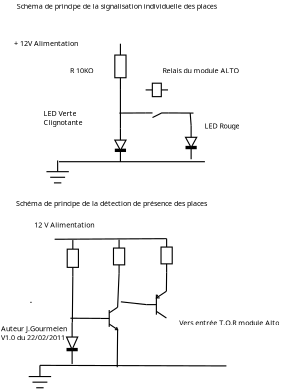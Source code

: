 <?xml version="1.0" encoding="UTF-8"?>
<dia:diagram xmlns:dia="http://www.lysator.liu.se/~alla/dia/">
  <dia:layer name="Arrière-plan" visible="true" active="true">
    <dia:object type="Circuit - Vertical Diode" version="1" id="O0">
      <dia:attribute name="obj_pos">
        <dia:point val="6.526,8.754"/>
      </dia:attribute>
      <dia:attribute name="obj_bb">
        <dia:rectangle val="6.478,8.754;7.133,10.434"/>
      </dia:attribute>
      <dia:attribute name="meta">
        <dia:composite type="dict"/>
      </dia:attribute>
      <dia:attribute name="elem_corner">
        <dia:point val="6.526,8.754"/>
      </dia:attribute>
      <dia:attribute name="elem_width">
        <dia:real val="0.56"/>
      </dia:attribute>
      <dia:attribute name="elem_height">
        <dia:real val="1.68"/>
      </dia:attribute>
      <dia:attribute name="line_width">
        <dia:real val="0.056"/>
      </dia:attribute>
      <dia:attribute name="line_colour">
        <dia:color val="#000000"/>
      </dia:attribute>
      <dia:attribute name="fill_colour">
        <dia:color val="#ffffff"/>
      </dia:attribute>
      <dia:attribute name="show_background">
        <dia:boolean val="true"/>
      </dia:attribute>
      <dia:attribute name="line_style">
        <dia:enum val="0"/>
        <dia:real val="1"/>
      </dia:attribute>
      <dia:attribute name="flip_horizontal">
        <dia:boolean val="false"/>
      </dia:attribute>
      <dia:attribute name="flip_vertical">
        <dia:boolean val="true"/>
      </dia:attribute>
      <dia:attribute name="subscale">
        <dia:real val="1"/>
      </dia:attribute>
    </dia:object>
    <dia:object type="Circuit - Vertical Diode" version="1" id="O1">
      <dia:attribute name="obj_pos">
        <dia:point val="10.061,8.614"/>
      </dia:attribute>
      <dia:attribute name="obj_bb">
        <dia:rectangle val="10.013,8.614;10.668,10.294"/>
      </dia:attribute>
      <dia:attribute name="meta">
        <dia:composite type="dict"/>
      </dia:attribute>
      <dia:attribute name="elem_corner">
        <dia:point val="10.061,8.614"/>
      </dia:attribute>
      <dia:attribute name="elem_width">
        <dia:real val="0.56"/>
      </dia:attribute>
      <dia:attribute name="elem_height">
        <dia:real val="1.68"/>
      </dia:attribute>
      <dia:attribute name="line_width">
        <dia:real val="0.056"/>
      </dia:attribute>
      <dia:attribute name="line_colour">
        <dia:color val="#000000"/>
      </dia:attribute>
      <dia:attribute name="fill_colour">
        <dia:color val="#ffffff"/>
      </dia:attribute>
      <dia:attribute name="show_background">
        <dia:boolean val="true"/>
      </dia:attribute>
      <dia:attribute name="line_style">
        <dia:enum val="0"/>
        <dia:real val="1"/>
      </dia:attribute>
      <dia:attribute name="flip_horizontal">
        <dia:boolean val="false"/>
      </dia:attribute>
      <dia:attribute name="flip_vertical">
        <dia:boolean val="true"/>
      </dia:attribute>
      <dia:attribute name="subscale">
        <dia:real val="1"/>
      </dia:attribute>
    </dia:object>
    <dia:object type="Circuit - Vertical Resistor (European)" version="1" id="O2">
      <dia:attribute name="obj_pos">
        <dia:point val="6.526,4.519"/>
      </dia:attribute>
      <dia:attribute name="obj_bb">
        <dia:rectangle val="6.498,4.519;7.114,6.787"/>
      </dia:attribute>
      <dia:attribute name="meta">
        <dia:composite type="dict"/>
      </dia:attribute>
      <dia:attribute name="elem_corner">
        <dia:point val="6.526,4.519"/>
      </dia:attribute>
      <dia:attribute name="elem_width">
        <dia:real val="0.56"/>
      </dia:attribute>
      <dia:attribute name="elem_height">
        <dia:real val="2.268"/>
      </dia:attribute>
      <dia:attribute name="line_width">
        <dia:real val="0.056"/>
      </dia:attribute>
      <dia:attribute name="line_colour">
        <dia:color val="#000000"/>
      </dia:attribute>
      <dia:attribute name="fill_colour">
        <dia:color val="#ffffff"/>
      </dia:attribute>
      <dia:attribute name="show_background">
        <dia:boolean val="true"/>
      </dia:attribute>
      <dia:attribute name="line_style">
        <dia:enum val="0"/>
        <dia:real val="1"/>
      </dia:attribute>
      <dia:attribute name="flip_horizontal">
        <dia:boolean val="false"/>
      </dia:attribute>
      <dia:attribute name="flip_vertical">
        <dia:boolean val="false"/>
      </dia:attribute>
      <dia:attribute name="subscale">
        <dia:real val="1"/>
      </dia:attribute>
    </dia:object>
    <dia:object type="Standard - Line" version="0" id="O3">
      <dia:attribute name="obj_pos">
        <dia:point val="6.806,6.787"/>
      </dia:attribute>
      <dia:attribute name="obj_bb">
        <dia:rectangle val="6.778,6.759;6.834,8.782"/>
      </dia:attribute>
      <dia:attribute name="conn_endpoints">
        <dia:point val="6.806,6.787"/>
        <dia:point val="6.806,8.754"/>
      </dia:attribute>
      <dia:attribute name="numcp">
        <dia:int val="1"/>
      </dia:attribute>
      <dia:attribute name="line_width">
        <dia:real val="0.056"/>
      </dia:attribute>
      <dia:connections>
        <dia:connection handle="0" to="O2" connection="1"/>
        <dia:connection handle="1" to="O0" connection="1"/>
      </dia:connections>
    </dia:object>
    <dia:object type="Electric - contact_o" version="1" id="O4">
      <dia:attribute name="obj_pos">
        <dia:point val="8.066,7.406"/>
      </dia:attribute>
      <dia:attribute name="obj_bb">
        <dia:rectangle val="8.046,7.387;9.233,8.574"/>
      </dia:attribute>
      <dia:attribute name="meta">
        <dia:composite type="dict"/>
      </dia:attribute>
      <dia:attribute name="elem_corner">
        <dia:point val="8.066,7.406"/>
      </dia:attribute>
      <dia:attribute name="elem_width">
        <dia:real val="1.148"/>
      </dia:attribute>
      <dia:attribute name="elem_height">
        <dia:real val="1.148"/>
      </dia:attribute>
      <dia:attribute name="line_width">
        <dia:real val="0.056"/>
      </dia:attribute>
      <dia:attribute name="line_colour">
        <dia:color val="#000000"/>
      </dia:attribute>
      <dia:attribute name="fill_colour">
        <dia:color val="#ffffff"/>
      </dia:attribute>
      <dia:attribute name="show_background">
        <dia:boolean val="true"/>
      </dia:attribute>
      <dia:attribute name="line_style">
        <dia:enum val="0"/>
        <dia:real val="1"/>
      </dia:attribute>
      <dia:attribute name="padding">
        <dia:real val="0.1"/>
      </dia:attribute>
      <dia:attribute name="text">
        <dia:composite type="text">
          <dia:attribute name="string">
            <dia:string>##</dia:string>
          </dia:attribute>
          <dia:attribute name="font">
            <dia:font family="sans" style="0" name="Helvetica"/>
          </dia:attribute>
          <dia:attribute name="height">
            <dia:real val="0.448"/>
          </dia:attribute>
          <dia:attribute name="pos">
            <dia:point val="8.64,7.866"/>
          </dia:attribute>
          <dia:attribute name="color">
            <dia:color val="#000000"/>
          </dia:attribute>
          <dia:attribute name="alignment">
            <dia:enum val="1"/>
          </dia:attribute>
        </dia:composite>
      </dia:attribute>
      <dia:attribute name="flip_horizontal">
        <dia:boolean val="false"/>
      </dia:attribute>
      <dia:attribute name="flip_vertical">
        <dia:boolean val="false"/>
      </dia:attribute>
      <dia:attribute name="subscale">
        <dia:real val="1"/>
      </dia:attribute>
    </dia:object>
    <dia:object type="Electric - command" version="1" id="O5">
      <dia:attribute name="obj_pos">
        <dia:point val="8.066,6.269"/>
      </dia:attribute>
      <dia:attribute name="obj_bb">
        <dia:rectangle val="8.046,5.946;9.205,7.409"/>
      </dia:attribute>
      <dia:attribute name="meta">
        <dia:composite type="dict"/>
      </dia:attribute>
      <dia:attribute name="elem_corner">
        <dia:point val="8.066,6.269"/>
      </dia:attribute>
      <dia:attribute name="elem_width">
        <dia:real val="1.12"/>
      </dia:attribute>
      <dia:attribute name="elem_height">
        <dia:real val="1.12"/>
      </dia:attribute>
      <dia:attribute name="line_width">
        <dia:real val="0.056"/>
      </dia:attribute>
      <dia:attribute name="line_colour">
        <dia:color val="#000000"/>
      </dia:attribute>
      <dia:attribute name="fill_colour">
        <dia:color val="#ffffff"/>
      </dia:attribute>
      <dia:attribute name="show_background">
        <dia:boolean val="true"/>
      </dia:attribute>
      <dia:attribute name="line_style">
        <dia:enum val="0"/>
        <dia:real val="1"/>
      </dia:attribute>
      <dia:attribute name="padding">
        <dia:real val="0.1"/>
      </dia:attribute>
      <dia:attribute name="text">
        <dia:composite type="text">
          <dia:attribute name="string">
            <dia:string>##</dia:string>
          </dia:attribute>
          <dia:attribute name="font">
            <dia:font family="sans" style="0" name="Helvetica"/>
          </dia:attribute>
          <dia:attribute name="height">
            <dia:real val="0.448"/>
          </dia:attribute>
          <dia:attribute name="pos">
            <dia:point val="8.626,6.381"/>
          </dia:attribute>
          <dia:attribute name="color">
            <dia:color val="#000000"/>
          </dia:attribute>
          <dia:attribute name="alignment">
            <dia:enum val="1"/>
          </dia:attribute>
        </dia:composite>
      </dia:attribute>
      <dia:attribute name="flip_horizontal">
        <dia:boolean val="false"/>
      </dia:attribute>
      <dia:attribute name="flip_vertical">
        <dia:boolean val="false"/>
      </dia:attribute>
      <dia:attribute name="subscale">
        <dia:real val="1"/>
      </dia:attribute>
    </dia:object>
    <dia:object type="Standard - Line" version="0" id="O6">
      <dia:attribute name="obj_pos">
        <dia:point val="8.066,7.98"/>
      </dia:attribute>
      <dia:attribute name="obj_bb">
        <dia:rectangle val="6.727,7.952;8.094,8.015"/>
      </dia:attribute>
      <dia:attribute name="conn_endpoints">
        <dia:point val="8.066,7.98"/>
        <dia:point val="6.756,7.987"/>
      </dia:attribute>
      <dia:attribute name="numcp">
        <dia:int val="1"/>
      </dia:attribute>
      <dia:attribute name="line_width">
        <dia:real val="0.056"/>
      </dia:attribute>
      <dia:connections>
        <dia:connection handle="0" to="O4" connection="0"/>
      </dia:connections>
    </dia:object>
    <dia:object type="Standard - Line" version="0" id="O7">
      <dia:attribute name="obj_pos">
        <dia:point val="9.214,7.98"/>
      </dia:attribute>
      <dia:attribute name="obj_bb">
        <dia:rectangle val="9.185,7.952;10.486,8.015"/>
      </dia:attribute>
      <dia:attribute name="conn_endpoints">
        <dia:point val="9.214,7.98"/>
        <dia:point val="10.458,7.987"/>
      </dia:attribute>
      <dia:attribute name="numcp">
        <dia:int val="1"/>
      </dia:attribute>
      <dia:attribute name="line_width">
        <dia:real val="0.056"/>
      </dia:attribute>
      <dia:connections>
        <dia:connection handle="0" to="O4" connection="1"/>
      </dia:connections>
    </dia:object>
    <dia:object type="Standard - Line" version="0" id="O8">
      <dia:attribute name="obj_pos">
        <dia:point val="10.295,7.987"/>
      </dia:attribute>
      <dia:attribute name="obj_bb">
        <dia:rectangle val="10.265,7.957;10.37,8.644"/>
      </dia:attribute>
      <dia:attribute name="conn_endpoints">
        <dia:point val="10.295,7.987"/>
        <dia:point val="10.341,8.614"/>
      </dia:attribute>
      <dia:attribute name="numcp">
        <dia:int val="1"/>
      </dia:attribute>
      <dia:attribute name="line_width">
        <dia:real val="0.056"/>
      </dia:attribute>
      <dia:connections>
        <dia:connection handle="1" to="O1" connection="1"/>
      </dia:connections>
    </dia:object>
    <dia:object type="Standard - Text" version="1" id="O9">
      <dia:attribute name="obj_pos">
        <dia:point val="8.906,5.989"/>
      </dia:attribute>
      <dia:attribute name="obj_bb">
        <dia:rectangle val="8.906,5.654;13.011,6.522"/>
      </dia:attribute>
      <dia:attribute name="text">
        <dia:composite type="text">
          <dia:attribute name="string">
            <dia:string>#Relais du module ALTO
#</dia:string>
          </dia:attribute>
          <dia:attribute name="font">
            <dia:font family="sans" style="0" name="Helvetica"/>
          </dia:attribute>
          <dia:attribute name="height">
            <dia:real val="0.448"/>
          </dia:attribute>
          <dia:attribute name="pos">
            <dia:point val="8.906,5.989"/>
          </dia:attribute>
          <dia:attribute name="color">
            <dia:color val="#000000"/>
          </dia:attribute>
          <dia:attribute name="alignment">
            <dia:enum val="0"/>
          </dia:attribute>
        </dia:composite>
      </dia:attribute>
      <dia:attribute name="valign">
        <dia:enum val="3"/>
      </dia:attribute>
    </dia:object>
    <dia:object type="Standard - Text" version="1" id="O10">
      <dia:attribute name="obj_pos">
        <dia:point val="11.006,8.754"/>
      </dia:attribute>
      <dia:attribute name="obj_bb">
        <dia:rectangle val="11.006,8.419;12.953,8.839"/>
      </dia:attribute>
      <dia:attribute name="text">
        <dia:composite type="text">
          <dia:attribute name="string">
            <dia:string>#LED Rouge#</dia:string>
          </dia:attribute>
          <dia:attribute name="font">
            <dia:font family="sans" style="0" name="Helvetica"/>
          </dia:attribute>
          <dia:attribute name="height">
            <dia:real val="0.448"/>
          </dia:attribute>
          <dia:attribute name="pos">
            <dia:point val="11.006,8.754"/>
          </dia:attribute>
          <dia:attribute name="color">
            <dia:color val="#000000"/>
          </dia:attribute>
          <dia:attribute name="alignment">
            <dia:enum val="0"/>
          </dia:attribute>
        </dia:composite>
      </dia:attribute>
      <dia:attribute name="valign">
        <dia:enum val="3"/>
      </dia:attribute>
    </dia:object>
    <dia:object type="Standard - Line" version="0" id="O11">
      <dia:attribute name="obj_pos">
        <dia:point val="3.733,10.418"/>
      </dia:attribute>
      <dia:attribute name="obj_bb">
        <dia:rectangle val="3.705,10.389;11.058,10.446"/>
      </dia:attribute>
      <dia:attribute name="conn_endpoints">
        <dia:point val="3.733,10.418"/>
        <dia:point val="11.03,10.417"/>
      </dia:attribute>
      <dia:attribute name="numcp">
        <dia:int val="1"/>
      </dia:attribute>
      <dia:attribute name="line_width">
        <dia:real val="0.056"/>
      </dia:attribute>
    </dia:object>
    <dia:object type="Standard - Text" version="1" id="O12">
      <dia:attribute name="obj_pos">
        <dia:point val="2.956,8.133"/>
      </dia:attribute>
      <dia:attribute name="obj_bb">
        <dia:rectangle val="2.956,7.798;5.028,8.666"/>
      </dia:attribute>
      <dia:attribute name="text">
        <dia:composite type="text">
          <dia:attribute name="string">
            <dia:string>#LED Verte 
Clignotante#</dia:string>
          </dia:attribute>
          <dia:attribute name="font">
            <dia:font family="sans" style="0" name="Helvetica"/>
          </dia:attribute>
          <dia:attribute name="height">
            <dia:real val="0.448"/>
          </dia:attribute>
          <dia:attribute name="pos">
            <dia:point val="2.956,8.133"/>
          </dia:attribute>
          <dia:attribute name="color">
            <dia:color val="#000000"/>
          </dia:attribute>
          <dia:attribute name="alignment">
            <dia:enum val="0"/>
          </dia:attribute>
        </dia:composite>
      </dia:attribute>
      <dia:attribute name="valign">
        <dia:enum val="3"/>
      </dia:attribute>
    </dia:object>
    <dia:object type="Standard - Text" version="1" id="O13">
      <dia:attribute name="obj_pos">
        <dia:point val="1.486,4.633"/>
      </dia:attribute>
      <dia:attribute name="obj_bb">
        <dia:rectangle val="1.486,4.298;5.006,4.718"/>
      </dia:attribute>
      <dia:attribute name="text">
        <dia:composite type="text">
          <dia:attribute name="string">
            <dia:string>#+ 12V Alimentation#</dia:string>
          </dia:attribute>
          <dia:attribute name="font">
            <dia:font family="sans" style="0" name="Helvetica"/>
          </dia:attribute>
          <dia:attribute name="height">
            <dia:real val="0.448"/>
          </dia:attribute>
          <dia:attribute name="pos">
            <dia:point val="1.486,4.633"/>
          </dia:attribute>
          <dia:attribute name="color">
            <dia:color val="#000000"/>
          </dia:attribute>
          <dia:attribute name="alignment">
            <dia:enum val="0"/>
          </dia:attribute>
        </dia:composite>
      </dia:attribute>
      <dia:attribute name="valign">
        <dia:enum val="3"/>
      </dia:attribute>
    </dia:object>
    <dia:object type="Standard - Text" version="1" id="O14">
      <dia:attribute name="obj_pos">
        <dia:point val="4.286,5.998"/>
      </dia:attribute>
      <dia:attribute name="obj_bb">
        <dia:rectangle val="4.286,5.663;5.603,6.083"/>
      </dia:attribute>
      <dia:attribute name="text">
        <dia:composite type="text">
          <dia:attribute name="string">
            <dia:string>#R 10KO#</dia:string>
          </dia:attribute>
          <dia:attribute name="font">
            <dia:font family="sans" style="0" name="Helvetica"/>
          </dia:attribute>
          <dia:attribute name="height">
            <dia:real val="0.448"/>
          </dia:attribute>
          <dia:attribute name="pos">
            <dia:point val="4.286,5.998"/>
          </dia:attribute>
          <dia:attribute name="color">
            <dia:color val="#000000"/>
          </dia:attribute>
          <dia:attribute name="alignment">
            <dia:enum val="0"/>
          </dia:attribute>
        </dia:composite>
      </dia:attribute>
      <dia:attribute name="valign">
        <dia:enum val="3"/>
      </dia:attribute>
    </dia:object>
    <dia:object type="Standard - Text" version="1" id="O15">
      <dia:attribute name="obj_pos">
        <dia:point val="1.626,2.768"/>
      </dia:attribute>
      <dia:attribute name="obj_bb">
        <dia:rectangle val="1.626,2.433;12.758,2.853"/>
      </dia:attribute>
      <dia:attribute name="text">
        <dia:composite type="text">
          <dia:attribute name="string">
            <dia:string>#Schéma de principe de la signalisation individuelle des places#</dia:string>
          </dia:attribute>
          <dia:attribute name="font">
            <dia:font family="sans" style="0" name="Helvetica"/>
          </dia:attribute>
          <dia:attribute name="height">
            <dia:real val="0.448"/>
          </dia:attribute>
          <dia:attribute name="pos">
            <dia:point val="1.626,2.768"/>
          </dia:attribute>
          <dia:attribute name="color">
            <dia:color val="#000000"/>
          </dia:attribute>
          <dia:attribute name="alignment">
            <dia:enum val="0"/>
          </dia:attribute>
        </dia:composite>
      </dia:attribute>
      <dia:attribute name="valign">
        <dia:enum val="3"/>
      </dia:attribute>
    </dia:object>
    <dia:object type="Standard - Text" version="1" id="O16">
      <dia:attribute name="obj_pos">
        <dia:point val="1.591,12.638"/>
      </dia:attribute>
      <dia:attribute name="obj_bb">
        <dia:rectangle val="1.591,12.303;12.298,12.723"/>
      </dia:attribute>
      <dia:attribute name="text">
        <dia:composite type="text">
          <dia:attribute name="string">
            <dia:string>#Schéma de principe de la détection de présence des places#</dia:string>
          </dia:attribute>
          <dia:attribute name="font">
            <dia:font family="sans" style="0" name="Helvetica"/>
          </dia:attribute>
          <dia:attribute name="height">
            <dia:real val="0.448"/>
          </dia:attribute>
          <dia:attribute name="pos">
            <dia:point val="1.591,12.638"/>
          </dia:attribute>
          <dia:attribute name="color">
            <dia:color val="#000000"/>
          </dia:attribute>
          <dia:attribute name="alignment">
            <dia:enum val="0"/>
          </dia:attribute>
        </dia:composite>
      </dia:attribute>
      <dia:attribute name="valign">
        <dia:enum val="3"/>
      </dia:attribute>
    </dia:object>
    <dia:object type="Circuit - Vertical Diode" version="1" id="O17">
      <dia:attribute name="obj_pos">
        <dia:point val="4.111,18.466"/>
      </dia:attribute>
      <dia:attribute name="obj_bb">
        <dia:rectangle val="4.067,18.466;4.714,20.53"/>
      </dia:attribute>
      <dia:attribute name="meta">
        <dia:composite type="dict"/>
      </dia:attribute>
      <dia:attribute name="elem_corner">
        <dia:point val="4.111,18.466"/>
      </dia:attribute>
      <dia:attribute name="elem_width">
        <dia:real val="0.56"/>
      </dia:attribute>
      <dia:attribute name="elem_height">
        <dia:real val="2.064"/>
      </dia:attribute>
      <dia:attribute name="line_width">
        <dia:real val="0.056"/>
      </dia:attribute>
      <dia:attribute name="line_colour">
        <dia:color val="#000000"/>
      </dia:attribute>
      <dia:attribute name="fill_colour">
        <dia:color val="#ffffff"/>
      </dia:attribute>
      <dia:attribute name="show_background">
        <dia:boolean val="true"/>
      </dia:attribute>
      <dia:attribute name="line_style">
        <dia:enum val="0"/>
        <dia:real val="1"/>
      </dia:attribute>
      <dia:attribute name="flip_horizontal">
        <dia:boolean val="false"/>
      </dia:attribute>
      <dia:attribute name="flip_vertical">
        <dia:boolean val="true"/>
      </dia:attribute>
      <dia:attribute name="subscale">
        <dia:real val="1"/>
      </dia:attribute>
    </dia:object>
    <dia:object type="Circuit - Ground" version="1" id="O18">
      <dia:attribute name="obj_pos">
        <dia:point val="3.107,10.357"/>
      </dia:attribute>
      <dia:attribute name="obj_bb">
        <dia:rectangle val="3.107,10.357;4.227,11.505"/>
      </dia:attribute>
      <dia:attribute name="meta">
        <dia:composite type="dict"/>
      </dia:attribute>
      <dia:attribute name="elem_corner">
        <dia:point val="3.107,10.357"/>
      </dia:attribute>
      <dia:attribute name="elem_width">
        <dia:real val="1.12"/>
      </dia:attribute>
      <dia:attribute name="elem_height">
        <dia:real val="1.12"/>
      </dia:attribute>
      <dia:attribute name="line_width">
        <dia:real val="0.056"/>
      </dia:attribute>
      <dia:attribute name="line_colour">
        <dia:color val="#000000"/>
      </dia:attribute>
      <dia:attribute name="fill_colour">
        <dia:color val="#ffffff"/>
      </dia:attribute>
      <dia:attribute name="show_background">
        <dia:boolean val="true"/>
      </dia:attribute>
      <dia:attribute name="line_style">
        <dia:enum val="0"/>
        <dia:real val="1"/>
      </dia:attribute>
      <dia:attribute name="flip_horizontal">
        <dia:boolean val="false"/>
      </dia:attribute>
      <dia:attribute name="flip_vertical">
        <dia:boolean val="false"/>
      </dia:attribute>
      <dia:attribute name="subscale">
        <dia:real val="1"/>
      </dia:attribute>
    </dia:object>
    <dia:object type="Circuit - Ground" version="1" id="O19">
      <dia:attribute name="obj_pos">
        <dia:point val="2.221,20.601"/>
      </dia:attribute>
      <dia:attribute name="obj_bb">
        <dia:rectangle val="2.221,20.601;3.341,21.749"/>
      </dia:attribute>
      <dia:attribute name="meta">
        <dia:composite type="dict"/>
      </dia:attribute>
      <dia:attribute name="elem_corner">
        <dia:point val="2.221,20.601"/>
      </dia:attribute>
      <dia:attribute name="elem_width">
        <dia:real val="1.12"/>
      </dia:attribute>
      <dia:attribute name="elem_height">
        <dia:real val="1.12"/>
      </dia:attribute>
      <dia:attribute name="line_width">
        <dia:real val="0.056"/>
      </dia:attribute>
      <dia:attribute name="line_colour">
        <dia:color val="#000000"/>
      </dia:attribute>
      <dia:attribute name="fill_colour">
        <dia:color val="#ffffff"/>
      </dia:attribute>
      <dia:attribute name="show_background">
        <dia:boolean val="true"/>
      </dia:attribute>
      <dia:attribute name="line_style">
        <dia:enum val="0"/>
        <dia:real val="1"/>
      </dia:attribute>
      <dia:attribute name="flip_horizontal">
        <dia:boolean val="false"/>
      </dia:attribute>
      <dia:attribute name="flip_vertical">
        <dia:boolean val="false"/>
      </dia:attribute>
      <dia:attribute name="subscale">
        <dia:real val="1"/>
      </dia:attribute>
    </dia:object>
    <dia:object type="Standard - Line" version="0" id="O20">
      <dia:attribute name="obj_pos">
        <dia:point val="2.781,20.601"/>
      </dia:attribute>
      <dia:attribute name="obj_bb">
        <dia:rectangle val="2.752,20.573;12.133,20.657"/>
      </dia:attribute>
      <dia:attribute name="conn_endpoints">
        <dia:point val="2.781,20.601"/>
        <dia:point val="12.105,20.629"/>
      </dia:attribute>
      <dia:attribute name="numcp">
        <dia:int val="1"/>
      </dia:attribute>
      <dia:attribute name="line_width">
        <dia:real val="0.056"/>
      </dia:attribute>
      <dia:connections>
        <dia:connection handle="0" to="O19" connection="0"/>
      </dia:connections>
    </dia:object>
    <dia:object type="Circuit - NPN Transistor" version="1" id="O21">
      <dia:attribute name="obj_pos">
        <dia:point val="5.826,17.696"/>
      </dia:attribute>
      <dia:attribute name="obj_bb">
        <dia:rectangle val="5.826,17.672;6.691,18.844"/>
      </dia:attribute>
      <dia:attribute name="meta">
        <dia:composite type="dict"/>
      </dia:attribute>
      <dia:attribute name="elem_corner">
        <dia:point val="5.826,17.696"/>
      </dia:attribute>
      <dia:attribute name="elem_width">
        <dia:real val="0.84"/>
      </dia:attribute>
      <dia:attribute name="elem_height">
        <dia:real val="1.12"/>
      </dia:attribute>
      <dia:attribute name="line_width">
        <dia:real val="0.056"/>
      </dia:attribute>
      <dia:attribute name="line_colour">
        <dia:color val="#000000"/>
      </dia:attribute>
      <dia:attribute name="fill_colour">
        <dia:color val="#ffffff"/>
      </dia:attribute>
      <dia:attribute name="show_background">
        <dia:boolean val="true"/>
      </dia:attribute>
      <dia:attribute name="line_style">
        <dia:enum val="0"/>
        <dia:real val="1"/>
      </dia:attribute>
      <dia:attribute name="flip_horizontal">
        <dia:boolean val="false"/>
      </dia:attribute>
      <dia:attribute name="flip_vertical">
        <dia:boolean val="false"/>
      </dia:attribute>
      <dia:attribute name="subscale">
        <dia:real val="1"/>
      </dia:attribute>
    </dia:object>
    <dia:object type="Circuit - Vertical Resistor (European)" version="1" id="O22">
      <dia:attribute name="obj_pos">
        <dia:point val="4.146,14.336"/>
      </dia:attribute>
      <dia:attribute name="obj_bb">
        <dia:rectangle val="4.118,14.336;4.734,16.156"/>
      </dia:attribute>
      <dia:attribute name="meta">
        <dia:composite type="dict"/>
      </dia:attribute>
      <dia:attribute name="elem_corner">
        <dia:point val="4.146,14.336"/>
      </dia:attribute>
      <dia:attribute name="elem_width">
        <dia:real val="0.56"/>
      </dia:attribute>
      <dia:attribute name="elem_height">
        <dia:real val="1.82"/>
      </dia:attribute>
      <dia:attribute name="line_width">
        <dia:real val="0.056"/>
      </dia:attribute>
      <dia:attribute name="line_colour">
        <dia:color val="#000000"/>
      </dia:attribute>
      <dia:attribute name="fill_colour">
        <dia:color val="#ffffff"/>
      </dia:attribute>
      <dia:attribute name="show_background">
        <dia:boolean val="true"/>
      </dia:attribute>
      <dia:attribute name="line_style">
        <dia:enum val="0"/>
        <dia:real val="1"/>
      </dia:attribute>
      <dia:attribute name="flip_horizontal">
        <dia:boolean val="false"/>
      </dia:attribute>
      <dia:attribute name="flip_vertical">
        <dia:boolean val="false"/>
      </dia:attribute>
      <dia:attribute name="subscale">
        <dia:real val="1"/>
      </dia:attribute>
    </dia:object>
    <dia:object type="Circuit - Vertical Resistor (European)" version="1" id="O23">
      <dia:attribute name="obj_pos">
        <dia:point val="6.459,14.316"/>
      </dia:attribute>
      <dia:attribute name="obj_bb">
        <dia:rectangle val="6.431,14.316;7.047,15.996"/>
      </dia:attribute>
      <dia:attribute name="meta">
        <dia:composite type="dict"/>
      </dia:attribute>
      <dia:attribute name="elem_corner">
        <dia:point val="6.459,14.316"/>
      </dia:attribute>
      <dia:attribute name="elem_width">
        <dia:real val="0.56"/>
      </dia:attribute>
      <dia:attribute name="elem_height">
        <dia:real val="1.68"/>
      </dia:attribute>
      <dia:attribute name="line_width">
        <dia:real val="0.056"/>
      </dia:attribute>
      <dia:attribute name="line_colour">
        <dia:color val="#000000"/>
      </dia:attribute>
      <dia:attribute name="fill_colour">
        <dia:color val="#ffffff"/>
      </dia:attribute>
      <dia:attribute name="show_background">
        <dia:boolean val="true"/>
      </dia:attribute>
      <dia:attribute name="line_style">
        <dia:enum val="0"/>
        <dia:real val="1"/>
      </dia:attribute>
      <dia:attribute name="flip_horizontal">
        <dia:boolean val="false"/>
      </dia:attribute>
      <dia:attribute name="flip_vertical">
        <dia:boolean val="false"/>
      </dia:attribute>
      <dia:attribute name="subscale">
        <dia:real val="1"/>
      </dia:attribute>
    </dia:object>
    <dia:object type="Circuit - PNP Transistor" version="1" id="O24">
      <dia:attribute name="obj_pos">
        <dia:point val="8.101,16.894"/>
      </dia:attribute>
      <dia:attribute name="obj_bb">
        <dia:rectangle val="8.101,16.87;9.121,18.256"/>
      </dia:attribute>
      <dia:attribute name="meta">
        <dia:composite type="dict"/>
      </dia:attribute>
      <dia:attribute name="elem_corner">
        <dia:point val="8.101,16.894"/>
      </dia:attribute>
      <dia:attribute name="elem_width">
        <dia:real val="1.005"/>
      </dia:attribute>
      <dia:attribute name="elem_height">
        <dia:real val="1.34"/>
      </dia:attribute>
      <dia:attribute name="line_width">
        <dia:real val="0.056"/>
      </dia:attribute>
      <dia:attribute name="line_colour">
        <dia:color val="#000000"/>
      </dia:attribute>
      <dia:attribute name="fill_colour">
        <dia:color val="#ffffff"/>
      </dia:attribute>
      <dia:attribute name="show_background">
        <dia:boolean val="true"/>
      </dia:attribute>
      <dia:attribute name="line_style">
        <dia:enum val="0"/>
        <dia:real val="1"/>
      </dia:attribute>
      <dia:attribute name="flip_horizontal">
        <dia:boolean val="false"/>
      </dia:attribute>
      <dia:attribute name="flip_vertical">
        <dia:boolean val="true"/>
      </dia:attribute>
      <dia:attribute name="subscale">
        <dia:real val="1"/>
      </dia:attribute>
    </dia:object>
    <dia:object type="Circuit - Vertical Resistor (European)" version="1" id="O25">
      <dia:attribute name="obj_pos">
        <dia:point val="8.836,14.266"/>
      </dia:attribute>
      <dia:attribute name="obj_bb">
        <dia:rectangle val="8.808,14.266;9.424,15.946"/>
      </dia:attribute>
      <dia:attribute name="meta">
        <dia:composite type="dict"/>
      </dia:attribute>
      <dia:attribute name="elem_corner">
        <dia:point val="8.836,14.266"/>
      </dia:attribute>
      <dia:attribute name="elem_width">
        <dia:real val="0.56"/>
      </dia:attribute>
      <dia:attribute name="elem_height">
        <dia:real val="1.68"/>
      </dia:attribute>
      <dia:attribute name="line_width">
        <dia:real val="0.056"/>
      </dia:attribute>
      <dia:attribute name="line_colour">
        <dia:color val="#000000"/>
      </dia:attribute>
      <dia:attribute name="fill_colour">
        <dia:color val="#ffffff"/>
      </dia:attribute>
      <dia:attribute name="show_background">
        <dia:boolean val="true"/>
      </dia:attribute>
      <dia:attribute name="line_style">
        <dia:enum val="0"/>
        <dia:real val="1"/>
      </dia:attribute>
      <dia:attribute name="flip_horizontal">
        <dia:boolean val="false"/>
      </dia:attribute>
      <dia:attribute name="flip_vertical">
        <dia:boolean val="false"/>
      </dia:attribute>
      <dia:attribute name="subscale">
        <dia:real val="1"/>
      </dia:attribute>
    </dia:object>
    <dia:object type="Standard - Line" version="0" id="O26">
      <dia:attribute name="obj_pos">
        <dia:point val="2.361,17.451"/>
      </dia:attribute>
      <dia:attribute name="obj_bb">
        <dia:rectangle val="2.277,17.423;2.389,17.479"/>
      </dia:attribute>
      <dia:attribute name="conn_endpoints">
        <dia:point val="2.361,17.451"/>
        <dia:point val="2.305,17.451"/>
      </dia:attribute>
      <dia:attribute name="numcp">
        <dia:int val="1"/>
      </dia:attribute>
      <dia:attribute name="line_width">
        <dia:real val="0.056"/>
      </dia:attribute>
    </dia:object>
    <dia:object type="Standard - Line" version="0" id="O27">
      <dia:attribute name="obj_pos">
        <dia:point val="4.305,18.244"/>
      </dia:attribute>
      <dia:attribute name="obj_bb">
        <dia:rectangle val="4.277,18.215;5.854,18.281"/>
      </dia:attribute>
      <dia:attribute name="conn_endpoints">
        <dia:point val="4.305,18.244"/>
        <dia:point val="5.826,18.253"/>
      </dia:attribute>
      <dia:attribute name="numcp">
        <dia:int val="1"/>
      </dia:attribute>
      <dia:attribute name="line_width">
        <dia:real val="0.056"/>
      </dia:attribute>
      <dia:connections>
        <dia:connection handle="1" to="O21" connection="3"/>
      </dia:connections>
    </dia:object>
    <dia:object type="Standard - Line" version="0" id="O28">
      <dia:attribute name="obj_pos">
        <dia:point val="4.426,16.156"/>
      </dia:attribute>
      <dia:attribute name="obj_bb">
        <dia:rectangle val="4.373,16.128;4.454,18.494"/>
      </dia:attribute>
      <dia:attribute name="conn_endpoints">
        <dia:point val="4.426,16.156"/>
        <dia:point val="4.401,18.466"/>
      </dia:attribute>
      <dia:attribute name="numcp">
        <dia:int val="1"/>
      </dia:attribute>
      <dia:attribute name="line_width">
        <dia:real val="0.056"/>
      </dia:attribute>
      <dia:connections>
        <dia:connection handle="0" to="O22" connection="1"/>
        <dia:connection handle="1" to="O17" connection="2"/>
      </dia:connections>
    </dia:object>
    <dia:object type="Standard - Line" version="0" id="O29">
      <dia:attribute name="obj_pos">
        <dia:point val="6.739,15.996"/>
      </dia:attribute>
      <dia:attribute name="obj_bb">
        <dia:rectangle val="6.636,15.967;6.769,17.725"/>
      </dia:attribute>
      <dia:attribute name="conn_endpoints">
        <dia:point val="6.739,15.996"/>
        <dia:point val="6.666,17.696"/>
      </dia:attribute>
      <dia:attribute name="numcp">
        <dia:int val="1"/>
      </dia:attribute>
      <dia:attribute name="line_width">
        <dia:real val="0.056"/>
      </dia:attribute>
      <dia:connections>
        <dia:connection handle="0" to="O23" connection="1"/>
        <dia:connection handle="1" to="O21" connection="1"/>
      </dia:connections>
    </dia:object>
    <dia:object type="Standard - Line" version="0" id="O30">
      <dia:attribute name="obj_pos">
        <dia:point val="9.116,15.946"/>
      </dia:attribute>
      <dia:attribute name="obj_bb">
        <dia:rectangle val="9.077,15.918;9.144,16.922"/>
      </dia:attribute>
      <dia:attribute name="conn_endpoints">
        <dia:point val="9.116,15.946"/>
        <dia:point val="9.105,16.894"/>
      </dia:attribute>
      <dia:attribute name="numcp">
        <dia:int val="1"/>
      </dia:attribute>
      <dia:attribute name="line_width">
        <dia:real val="0.056"/>
      </dia:attribute>
      <dia:connections>
        <dia:connection handle="0" to="O25" connection="1"/>
        <dia:connection handle="1" to="O24" connection="2"/>
      </dia:connections>
    </dia:object>
    <dia:object type="Standard - Line" version="0" id="O31">
      <dia:attribute name="obj_pos">
        <dia:point val="6.829,17.424"/>
      </dia:attribute>
      <dia:attribute name="obj_bb">
        <dia:rectangle val="6.798,17.393;8.131,17.594"/>
      </dia:attribute>
      <dia:attribute name="conn_endpoints">
        <dia:point val="6.829,17.424"/>
        <dia:point val="8.101,17.563"/>
      </dia:attribute>
      <dia:attribute name="numcp">
        <dia:int val="1"/>
      </dia:attribute>
      <dia:attribute name="line_width">
        <dia:real val="0.056"/>
      </dia:attribute>
      <dia:connections>
        <dia:connection handle="1" to="O24" connection="0"/>
      </dia:connections>
    </dia:object>
    <dia:object type="Standard - Line" version="0" id="O32">
      <dia:attribute name="obj_pos">
        <dia:point val="3.516,14.296"/>
      </dia:attribute>
      <dia:attribute name="obj_bb">
        <dia:rectangle val="3.488,14.238;9.144,14.324"/>
      </dia:attribute>
      <dia:attribute name="conn_endpoints">
        <dia:point val="3.516,14.296"/>
        <dia:point val="9.116,14.266"/>
      </dia:attribute>
      <dia:attribute name="numcp">
        <dia:int val="1"/>
      </dia:attribute>
      <dia:attribute name="line_width">
        <dia:real val="0.056"/>
      </dia:attribute>
      <dia:connections>
        <dia:connection handle="1" to="O25" connection="0"/>
      </dia:connections>
    </dia:object>
    <dia:object type="Standard - Text" version="1" id="O33">
      <dia:attribute name="obj_pos">
        <dia:point val="2.501,13.706"/>
      </dia:attribute>
      <dia:attribute name="obj_bb">
        <dia:rectangle val="2.501,13.371;5.721,13.791"/>
      </dia:attribute>
      <dia:attribute name="text">
        <dia:composite type="text">
          <dia:attribute name="string">
            <dia:string>#12 V Alimentation#</dia:string>
          </dia:attribute>
          <dia:attribute name="font">
            <dia:font family="sans" style="0" name="Helvetica"/>
          </dia:attribute>
          <dia:attribute name="height">
            <dia:real val="0.448"/>
          </dia:attribute>
          <dia:attribute name="pos">
            <dia:point val="2.501,13.706"/>
          </dia:attribute>
          <dia:attribute name="color">
            <dia:color val="#000000"/>
          </dia:attribute>
          <dia:attribute name="alignment">
            <dia:enum val="0"/>
          </dia:attribute>
        </dia:composite>
      </dia:attribute>
      <dia:attribute name="valign">
        <dia:enum val="3"/>
      </dia:attribute>
    </dia:object>
    <dia:object type="Standard - Line" version="0" id="O34">
      <dia:attribute name="obj_pos">
        <dia:point val="6.666,18.816"/>
      </dia:attribute>
      <dia:attribute name="obj_bb">
        <dia:rectangle val="6.618,18.788;6.694,20.722"/>
      </dia:attribute>
      <dia:attribute name="conn_endpoints">
        <dia:point val="6.666,18.816"/>
        <dia:point val="6.647,20.694"/>
      </dia:attribute>
      <dia:attribute name="numcp">
        <dia:int val="1"/>
      </dia:attribute>
      <dia:attribute name="line_width">
        <dia:real val="0.056"/>
      </dia:attribute>
      <dia:connections>
        <dia:connection handle="0" to="O21" connection="2"/>
      </dia:connections>
    </dia:object>
    <dia:object type="Standard - Text" version="1" id="O35">
      <dia:attribute name="obj_pos">
        <dia:point val="9.746,18.606"/>
      </dia:attribute>
      <dia:attribute name="obj_bb">
        <dia:rectangle val="9.746,18.271;15.236,19.139"/>
      </dia:attribute>
      <dia:attribute name="text">
        <dia:composite type="text">
          <dia:attribute name="string">
            <dia:string>#Vers entrée T.O.R module Alto 
#</dia:string>
          </dia:attribute>
          <dia:attribute name="font">
            <dia:font family="sans" style="0" name="Helvetica"/>
          </dia:attribute>
          <dia:attribute name="height">
            <dia:real val="0.448"/>
          </dia:attribute>
          <dia:attribute name="pos">
            <dia:point val="9.746,18.606"/>
          </dia:attribute>
          <dia:attribute name="color">
            <dia:color val="#000000"/>
          </dia:attribute>
          <dia:attribute name="alignment">
            <dia:enum val="0"/>
          </dia:attribute>
        </dia:composite>
      </dia:attribute>
      <dia:attribute name="valign">
        <dia:enum val="3"/>
      </dia:attribute>
    </dia:object>
    <dia:object type="Standard - Text" version="1" id="O36">
      <dia:attribute name="obj_pos">
        <dia:point val="0.835,18.896"/>
      </dia:attribute>
      <dia:attribute name="obj_bb">
        <dia:rectangle val="0.835,18.561;4.395,19.429"/>
      </dia:attribute>
      <dia:attribute name="text">
        <dia:composite type="text">
          <dia:attribute name="string">
            <dia:string>#Auteur J.Gourmelen
V1.0 du 22/02/2011#</dia:string>
          </dia:attribute>
          <dia:attribute name="font">
            <dia:font family="sans" style="0" name="Helvetica"/>
          </dia:attribute>
          <dia:attribute name="height">
            <dia:real val="0.448"/>
          </dia:attribute>
          <dia:attribute name="pos">
            <dia:point val="0.835,18.896"/>
          </dia:attribute>
          <dia:attribute name="color">
            <dia:color val="#000000"/>
          </dia:attribute>
          <dia:attribute name="alignment">
            <dia:enum val="0"/>
          </dia:attribute>
        </dia:composite>
      </dia:attribute>
      <dia:attribute name="valign">
        <dia:enum val="3"/>
      </dia:attribute>
    </dia:object>
  </dia:layer>
</dia:diagram>
